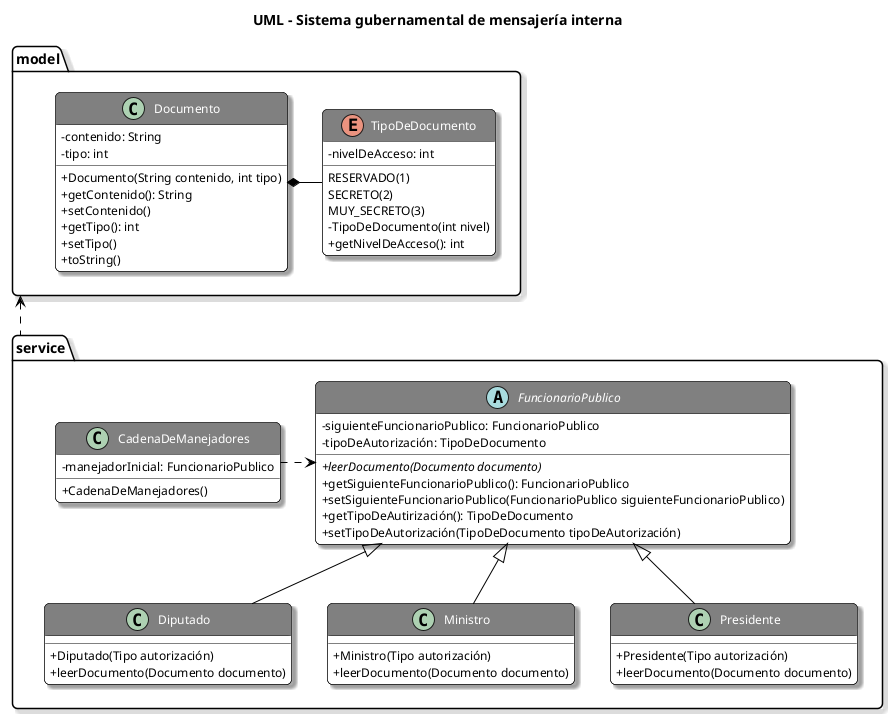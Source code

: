 @startuml
'https://plantuml.com/class-diagram
'___________STYLES___________
title UML - Sistema gubernamental de mensajería interna
skinparam classAttributeIconSize 0
skinparam backgroundColor White
skinparam RoundCorner 10
skinparam Shadowing true

skinparam class {
    ArrowColor Black
    BackgroundColor White
    HeaderBackgroundColor Gray
    BorderColor Black
    FontColor White
    FontSize 14
    AttributeFontSize 12
}

skinparam object{
    ArrowColor Black
    BackgroundColor White
    BorderColor Black
    FontColor Black
    FontSize 14
    AttributeFontSize 12
}

skinparam note {
    BackgroundColor LightYellow
    BorderColor Black
}

'___________UML___________

package model {
enum TipoDeDocumento {
RESERVADO(1)
SECRETO(2)
MUY_SECRETO(3)
-nivelDeAcceso: int
-TipoDeDocumento(int nivel)
+getNivelDeAcceso(): int
}

class Documento {
-contenido: String
-tipo: int
+Documento(String contenido, int tipo)
+getContenido(): String
+setContenido()
+getTipo(): int
+setTipo()
+toString()
}
}

package service {
abstract FuncionarioPublico {
- siguienteFuncionarioPublico: FuncionarioPublico
- tipoDeAutorización: TipoDeDocumento
+{abstract}leerDocumento(Documento documento)
+getSiguienteFuncionarioPublico(): FuncionarioPublico
+setSiguienteFuncionarioPublico(FuncionarioPublico siguienteFuncionarioPublico)
+getTipoDeAutirización(): TipoDeDocumento
+setTipoDeAutorización(TipoDeDocumento tipoDeAutorización)
}

class Diputado {
+Diputado(Tipo autorización)
+leerDocumento(Documento documento)
}

class Ministro {
+Ministro(Tipo autorización)
+leerDocumento(Documento documento)
}

class Presidente {
+Presidente(Tipo autorización)
+leerDocumento(Documento documento)
}

class CadenaDeManejadores {
-manejadorInicial: FuncionarioPublico
+CadenaDeManejadores()
}
}

model <.. service
Documento *- TipoDeDocumento
FuncionarioPublico <|-- Diputado
FuncionarioPublico <|-- Ministro
FuncionarioPublico <|-- Presidente
CadenaDeManejadores .> FuncionarioPublico

@enduml